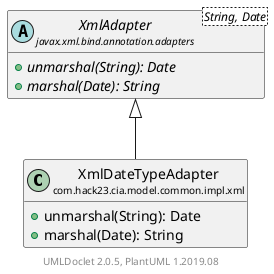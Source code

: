 @startuml
    set namespaceSeparator none
    hide empty fields
    hide empty methods

    class "<size:14>XmlDateTypeAdapter\n<size:10>com.hack23.cia.model.common.impl.xml" as com.hack23.cia.model.common.impl.xml.XmlDateTypeAdapter [[XmlDateTypeAdapter.html]] {
        +unmarshal(String): Date
        +marshal(Date): String
    }

    abstract class "<size:14>XmlAdapter\n<size:10>javax.xml.bind.annotation.adapters" as javax.xml.bind.annotation.adapters.XmlAdapter<String, Date> {
        {abstract} +unmarshal(String): Date
        {abstract} +marshal(Date): String
    }

    javax.xml.bind.annotation.adapters.XmlAdapter <|-- com.hack23.cia.model.common.impl.xml.XmlDateTypeAdapter

    center footer UMLDoclet 2.0.5, PlantUML 1.2019.08
@enduml
